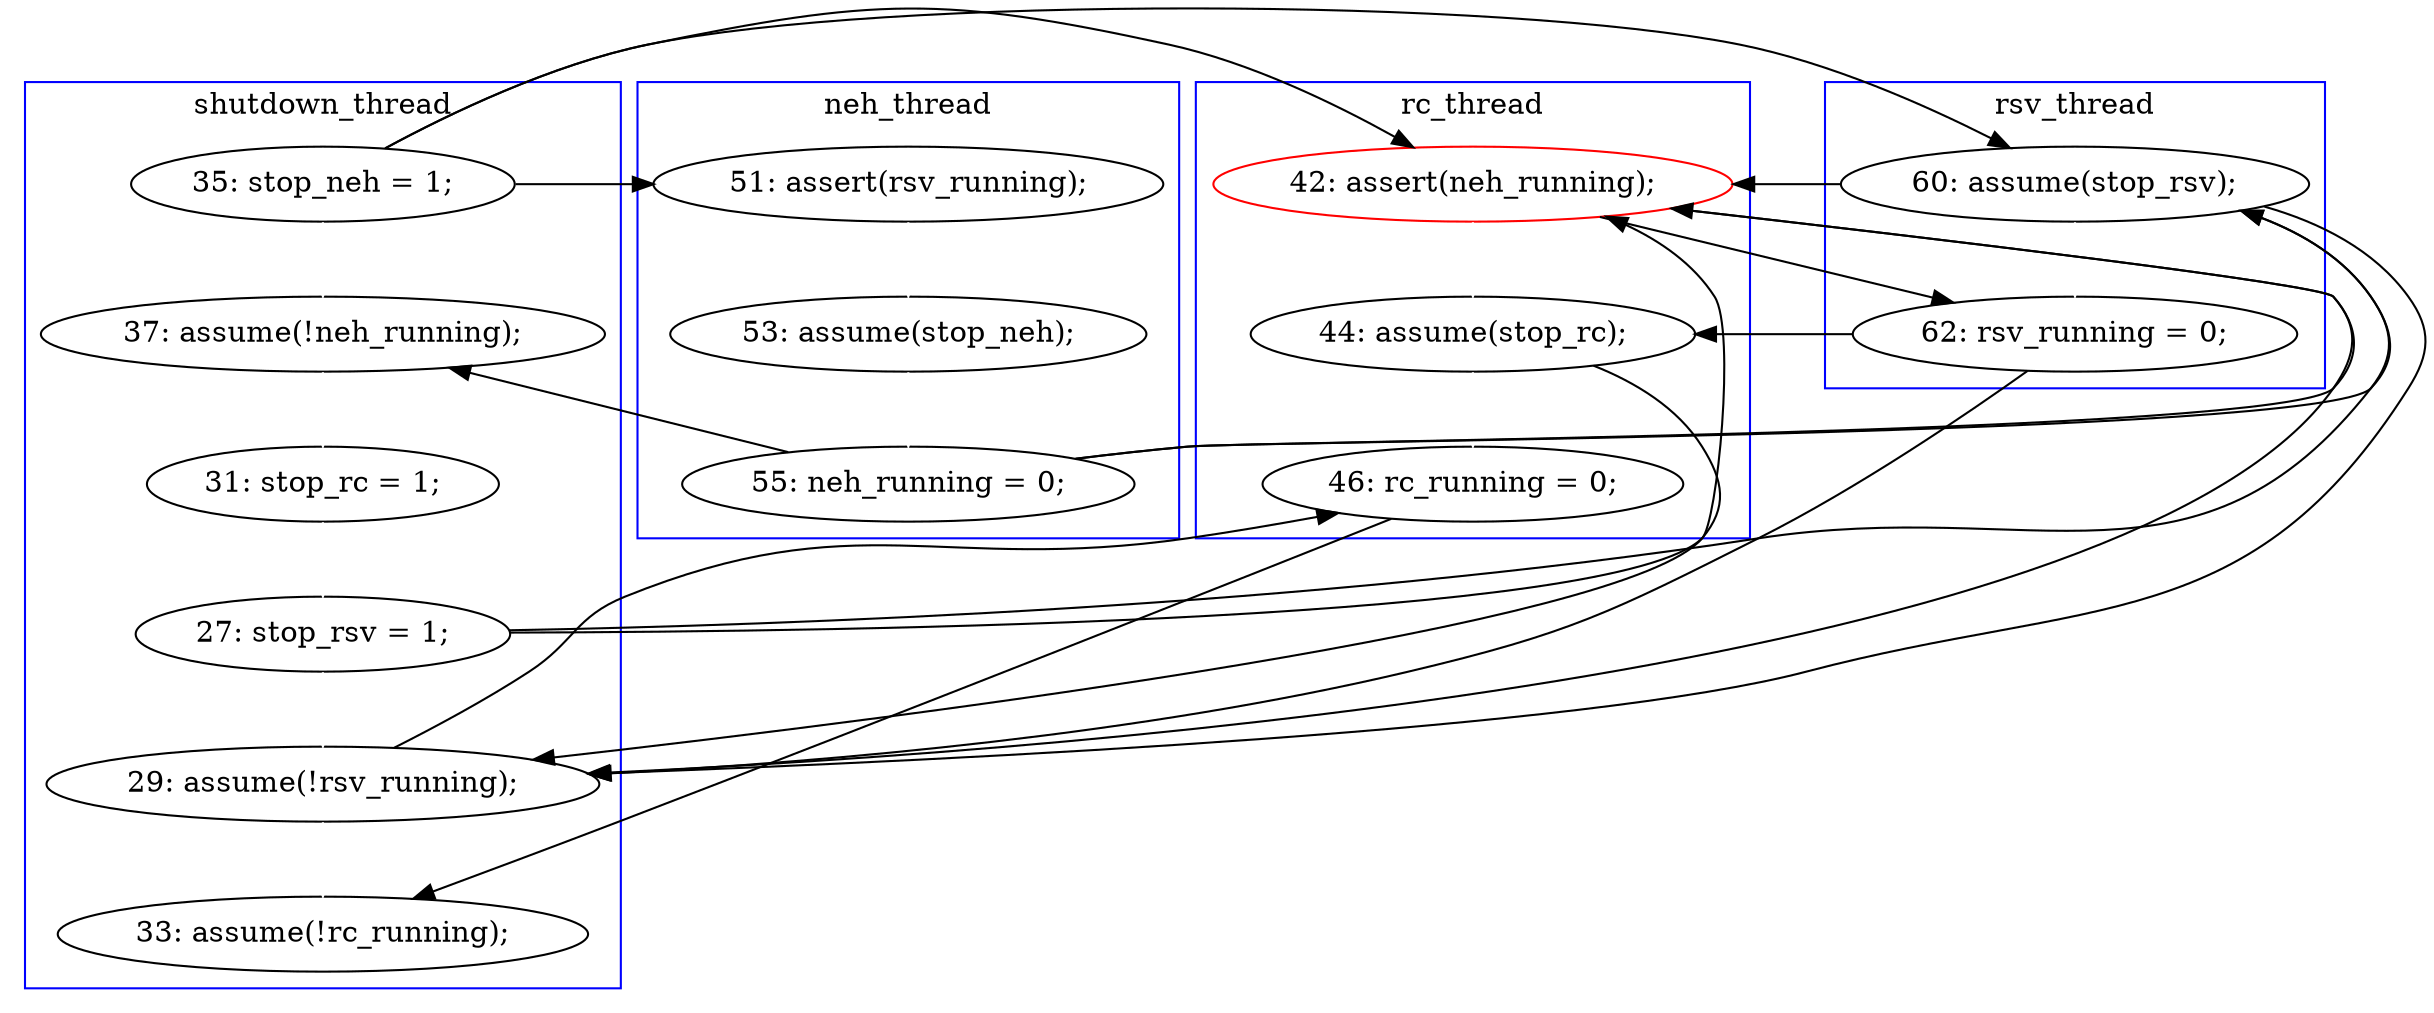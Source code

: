 digraph Counterexample {
	12 -> 15 [color = black, style = solid, constraint = false]
	22 -> 23 [color = black, style = solid, constraint = false]
	20 -> 21 [color = white, style = solid]
	12 -> 24 [color = black, style = solid, constraint = false]
	25 -> 28 [color = black, style = solid, constraint = false]
	25 -> 26 [color = black, style = solid, constraint = false]
	12 -> 20 [color = white, style = solid]
	12 -> 23 [color = black, style = solid, constraint = false]
	17 -> 18 [color = white, style = solid]
	26 -> 29 [color = white, style = solid]
	26 -> 28 [color = black, style = solid, constraint = false]
	18 -> 23 [color = black, style = solid, constraint = false]
	23 -> 24 [color = black, style = solid, constraint = false]
	24 -> 26 [color = white, style = solid]
	28 -> 31 [color = white, style = solid]
	29 -> 31 [color = black, style = solid, constraint = false]
	21 -> 22 [color = white, style = solid]
	23 -> 25 [color = white, style = solid]
	22 -> 24 [color = black, style = solid, constraint = false]
	28 -> 29 [color = black, style = solid, constraint = false]
	15 -> 17 [color = white, style = solid]
	18 -> 20 [color = black, style = solid, constraint = false]
	24 -> 25 [color = black, style = solid, constraint = false]
	23 -> 28 [color = black, style = solid, constraint = false]
	22 -> 28 [color = white, style = solid]
	24 -> 28 [color = black, style = solid, constraint = false]
	18 -> 24 [color = black, style = solid, constraint = false]
	subgraph cluster4 {
		label = rsv_thread
		color = blue
		25  [label = "62: rsv_running = 0;"]
		23  [label = "60: assume(stop_rsv);"]
	}
	subgraph cluster3 {
		label = neh_thread
		color = blue
		15  [label = "51: assert(rsv_running);"]
		18  [label = "55: neh_running = 0;"]
		17  [label = "53: assume(stop_neh);"]
	}
	subgraph cluster1 {
		label = shutdown_thread
		color = blue
		20  [label = "37: assume(!neh_running);"]
		31  [label = "33: assume(!rc_running);"]
		28  [label = "29: assume(!rsv_running);"]
		12  [label = "35: stop_neh = 1;"]
		21  [label = "31: stop_rc = 1;"]
		22  [label = "27: stop_rsv = 1;"]
	}
	subgraph cluster2 {
		label = rc_thread
		color = blue
		29  [label = "46: rc_running = 0;"]
		26  [label = "44: assume(stop_rc);"]
		24  [label = "42: assert(neh_running);", color = red]
	}
}